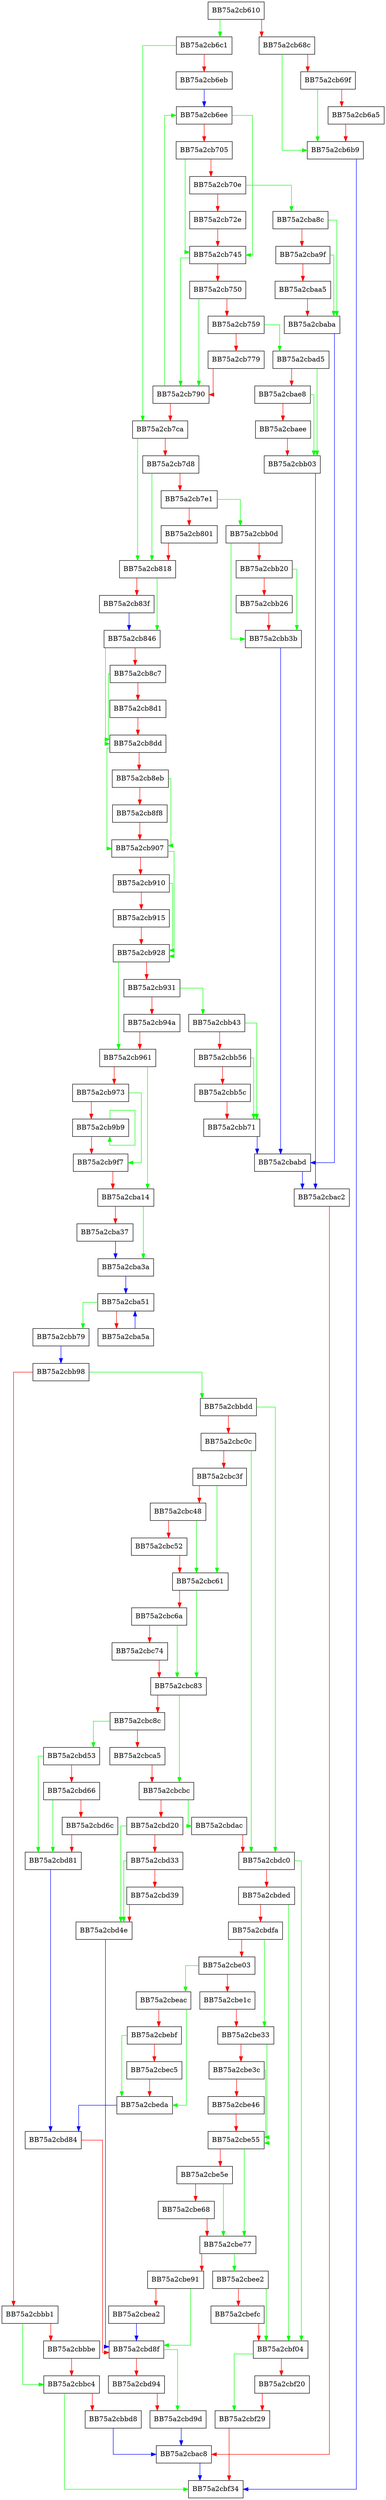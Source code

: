 digraph GetFromValidateTrustResult {
  node [shape="box"];
  graph [splines=ortho];
  BB75a2cb610 -> BB75a2cb6c1 [color="green"];
  BB75a2cb610 -> BB75a2cb68c [color="red"];
  BB75a2cb68c -> BB75a2cb6b9 [color="green"];
  BB75a2cb68c -> BB75a2cb69f [color="red"];
  BB75a2cb69f -> BB75a2cb6b9 [color="green"];
  BB75a2cb69f -> BB75a2cb6a5 [color="red"];
  BB75a2cb6a5 -> BB75a2cb6b9 [color="red"];
  BB75a2cb6b9 -> BB75a2cbf34 [color="blue"];
  BB75a2cb6c1 -> BB75a2cb7ca [color="green"];
  BB75a2cb6c1 -> BB75a2cb6eb [color="red"];
  BB75a2cb6eb -> BB75a2cb6ee [color="blue"];
  BB75a2cb6ee -> BB75a2cb745 [color="green"];
  BB75a2cb6ee -> BB75a2cb705 [color="red"];
  BB75a2cb705 -> BB75a2cb745 [color="green"];
  BB75a2cb705 -> BB75a2cb70e [color="red"];
  BB75a2cb70e -> BB75a2cba8c [color="green"];
  BB75a2cb70e -> BB75a2cb72e [color="red"];
  BB75a2cb72e -> BB75a2cb745 [color="red"];
  BB75a2cb745 -> BB75a2cb790 [color="green"];
  BB75a2cb745 -> BB75a2cb750 [color="red"];
  BB75a2cb750 -> BB75a2cb790 [color="green"];
  BB75a2cb750 -> BB75a2cb759 [color="red"];
  BB75a2cb759 -> BB75a2cbad5 [color="green"];
  BB75a2cb759 -> BB75a2cb779 [color="red"];
  BB75a2cb779 -> BB75a2cb790 [color="red"];
  BB75a2cb790 -> BB75a2cb6ee [color="green"];
  BB75a2cb790 -> BB75a2cb7ca [color="red"];
  BB75a2cb7ca -> BB75a2cb818 [color="green"];
  BB75a2cb7ca -> BB75a2cb7d8 [color="red"];
  BB75a2cb7d8 -> BB75a2cb818 [color="green"];
  BB75a2cb7d8 -> BB75a2cb7e1 [color="red"];
  BB75a2cb7e1 -> BB75a2cbb0d [color="green"];
  BB75a2cb7e1 -> BB75a2cb801 [color="red"];
  BB75a2cb801 -> BB75a2cb818 [color="red"];
  BB75a2cb818 -> BB75a2cb846 [color="green"];
  BB75a2cb818 -> BB75a2cb83f [color="red"];
  BB75a2cb83f -> BB75a2cb846 [color="blue"];
  BB75a2cb846 -> BB75a2cb8dd [color="green"];
  BB75a2cb846 -> BB75a2cb8c7 [color="red"];
  BB75a2cb8c7 -> BB75a2cb8dd [color="green"];
  BB75a2cb8c7 -> BB75a2cb8d1 [color="red"];
  BB75a2cb8d1 -> BB75a2cb8dd [color="red"];
  BB75a2cb8dd -> BB75a2cb907 [color="green"];
  BB75a2cb8dd -> BB75a2cb8eb [color="red"];
  BB75a2cb8eb -> BB75a2cb907 [color="green"];
  BB75a2cb8eb -> BB75a2cb8f8 [color="red"];
  BB75a2cb8f8 -> BB75a2cb907 [color="red"];
  BB75a2cb907 -> BB75a2cb928 [color="green"];
  BB75a2cb907 -> BB75a2cb910 [color="red"];
  BB75a2cb910 -> BB75a2cb928 [color="green"];
  BB75a2cb910 -> BB75a2cb915 [color="red"];
  BB75a2cb915 -> BB75a2cb928 [color="red"];
  BB75a2cb928 -> BB75a2cb961 [color="green"];
  BB75a2cb928 -> BB75a2cb931 [color="red"];
  BB75a2cb931 -> BB75a2cbb43 [color="green"];
  BB75a2cb931 -> BB75a2cb94a [color="red"];
  BB75a2cb94a -> BB75a2cb961 [color="red"];
  BB75a2cb961 -> BB75a2cba14 [color="green"];
  BB75a2cb961 -> BB75a2cb973 [color="red"];
  BB75a2cb973 -> BB75a2cb9f7 [color="green"];
  BB75a2cb973 -> BB75a2cb9b9 [color="red"];
  BB75a2cb9b9 -> BB75a2cb9b9 [color="green"];
  BB75a2cb9b9 -> BB75a2cb9f7 [color="red"];
  BB75a2cb9f7 -> BB75a2cba14 [color="red"];
  BB75a2cba14 -> BB75a2cba3a [color="green"];
  BB75a2cba14 -> BB75a2cba37 [color="red"];
  BB75a2cba37 -> BB75a2cba3a [color="blue"];
  BB75a2cba3a -> BB75a2cba51 [color="blue"];
  BB75a2cba51 -> BB75a2cbb79 [color="green"];
  BB75a2cba51 -> BB75a2cba5a [color="red"];
  BB75a2cba5a -> BB75a2cba51 [color="blue"];
  BB75a2cba8c -> BB75a2cbaba [color="green"];
  BB75a2cba8c -> BB75a2cba9f [color="red"];
  BB75a2cba9f -> BB75a2cbaba [color="green"];
  BB75a2cba9f -> BB75a2cbaa5 [color="red"];
  BB75a2cbaa5 -> BB75a2cbaba [color="red"];
  BB75a2cbaba -> BB75a2cbabd [color="blue"];
  BB75a2cbabd -> BB75a2cbac2 [color="blue"];
  BB75a2cbac2 -> BB75a2cbac8 [color="red"];
  BB75a2cbac8 -> BB75a2cbf34 [color="blue"];
  BB75a2cbad5 -> BB75a2cbb03 [color="green"];
  BB75a2cbad5 -> BB75a2cbae8 [color="red"];
  BB75a2cbae8 -> BB75a2cbb03 [color="green"];
  BB75a2cbae8 -> BB75a2cbaee [color="red"];
  BB75a2cbaee -> BB75a2cbb03 [color="red"];
  BB75a2cbb03 -> BB75a2cbac2 [color="blue"];
  BB75a2cbb0d -> BB75a2cbb3b [color="green"];
  BB75a2cbb0d -> BB75a2cbb20 [color="red"];
  BB75a2cbb20 -> BB75a2cbb3b [color="green"];
  BB75a2cbb20 -> BB75a2cbb26 [color="red"];
  BB75a2cbb26 -> BB75a2cbb3b [color="red"];
  BB75a2cbb3b -> BB75a2cbabd [color="blue"];
  BB75a2cbb43 -> BB75a2cbb71 [color="green"];
  BB75a2cbb43 -> BB75a2cbb56 [color="red"];
  BB75a2cbb56 -> BB75a2cbb71 [color="green"];
  BB75a2cbb56 -> BB75a2cbb5c [color="red"];
  BB75a2cbb5c -> BB75a2cbb71 [color="red"];
  BB75a2cbb71 -> BB75a2cbabd [color="blue"];
  BB75a2cbb79 -> BB75a2cbb98 [color="blue"];
  BB75a2cbb98 -> BB75a2cbbdd [color="green"];
  BB75a2cbb98 -> BB75a2cbbb1 [color="red"];
  BB75a2cbbb1 -> BB75a2cbbc4 [color="green"];
  BB75a2cbbb1 -> BB75a2cbbbe [color="red"];
  BB75a2cbbbe -> BB75a2cbbc4 [color="red"];
  BB75a2cbbc4 -> BB75a2cbf34 [color="green"];
  BB75a2cbbc4 -> BB75a2cbbd8 [color="red"];
  BB75a2cbbd8 -> BB75a2cbac8 [color="blue"];
  BB75a2cbbdd -> BB75a2cbdc0 [color="green"];
  BB75a2cbbdd -> BB75a2cbc0c [color="red"];
  BB75a2cbc0c -> BB75a2cbdc0 [color="green"];
  BB75a2cbc0c -> BB75a2cbc3f [color="red"];
  BB75a2cbc3f -> BB75a2cbc61 [color="green"];
  BB75a2cbc3f -> BB75a2cbc48 [color="red"];
  BB75a2cbc48 -> BB75a2cbc61 [color="green"];
  BB75a2cbc48 -> BB75a2cbc52 [color="red"];
  BB75a2cbc52 -> BB75a2cbc61 [color="red"];
  BB75a2cbc61 -> BB75a2cbc83 [color="green"];
  BB75a2cbc61 -> BB75a2cbc6a [color="red"];
  BB75a2cbc6a -> BB75a2cbc83 [color="green"];
  BB75a2cbc6a -> BB75a2cbc74 [color="red"];
  BB75a2cbc74 -> BB75a2cbc83 [color="red"];
  BB75a2cbc83 -> BB75a2cbcbc [color="green"];
  BB75a2cbc83 -> BB75a2cbc8c [color="red"];
  BB75a2cbc8c -> BB75a2cbd53 [color="green"];
  BB75a2cbc8c -> BB75a2cbca5 [color="red"];
  BB75a2cbca5 -> BB75a2cbcbc [color="red"];
  BB75a2cbcbc -> BB75a2cbdac [color="green"];
  BB75a2cbcbc -> BB75a2cbd20 [color="red"];
  BB75a2cbd20 -> BB75a2cbd4e [color="green"];
  BB75a2cbd20 -> BB75a2cbd33 [color="red"];
  BB75a2cbd33 -> BB75a2cbd4e [color="green"];
  BB75a2cbd33 -> BB75a2cbd39 [color="red"];
  BB75a2cbd39 -> BB75a2cbd4e [color="red"];
  BB75a2cbd4e -> BB75a2cbd8f [color="blue"];
  BB75a2cbd53 -> BB75a2cbd81 [color="green"];
  BB75a2cbd53 -> BB75a2cbd66 [color="red"];
  BB75a2cbd66 -> BB75a2cbd81 [color="green"];
  BB75a2cbd66 -> BB75a2cbd6c [color="red"];
  BB75a2cbd6c -> BB75a2cbd81 [color="red"];
  BB75a2cbd81 -> BB75a2cbd84 [color="blue"];
  BB75a2cbd84 -> BB75a2cbd8f [color="red"];
  BB75a2cbd8f -> BB75a2cbd9d [color="green"];
  BB75a2cbd8f -> BB75a2cbd94 [color="red"];
  BB75a2cbd94 -> BB75a2cbd9d [color="red"];
  BB75a2cbd9d -> BB75a2cbac8 [color="blue"];
  BB75a2cbdac -> BB75a2cbdc0 [color="red"];
  BB75a2cbdc0 -> BB75a2cbf04 [color="green"];
  BB75a2cbdc0 -> BB75a2cbded [color="red"];
  BB75a2cbded -> BB75a2cbf04 [color="green"];
  BB75a2cbded -> BB75a2cbdfa [color="red"];
  BB75a2cbdfa -> BB75a2cbe33 [color="green"];
  BB75a2cbdfa -> BB75a2cbe03 [color="red"];
  BB75a2cbe03 -> BB75a2cbeac [color="green"];
  BB75a2cbe03 -> BB75a2cbe1c [color="red"];
  BB75a2cbe1c -> BB75a2cbe33 [color="red"];
  BB75a2cbe33 -> BB75a2cbe55 [color="green"];
  BB75a2cbe33 -> BB75a2cbe3c [color="red"];
  BB75a2cbe3c -> BB75a2cbe55 [color="green"];
  BB75a2cbe3c -> BB75a2cbe46 [color="red"];
  BB75a2cbe46 -> BB75a2cbe55 [color="red"];
  BB75a2cbe55 -> BB75a2cbe77 [color="green"];
  BB75a2cbe55 -> BB75a2cbe5e [color="red"];
  BB75a2cbe5e -> BB75a2cbe77 [color="green"];
  BB75a2cbe5e -> BB75a2cbe68 [color="red"];
  BB75a2cbe68 -> BB75a2cbe77 [color="red"];
  BB75a2cbe77 -> BB75a2cbee2 [color="green"];
  BB75a2cbe77 -> BB75a2cbe91 [color="red"];
  BB75a2cbe91 -> BB75a2cbd8f [color="green"];
  BB75a2cbe91 -> BB75a2cbea2 [color="red"];
  BB75a2cbea2 -> BB75a2cbd8f [color="blue"];
  BB75a2cbeac -> BB75a2cbeda [color="green"];
  BB75a2cbeac -> BB75a2cbebf [color="red"];
  BB75a2cbebf -> BB75a2cbeda [color="green"];
  BB75a2cbebf -> BB75a2cbec5 [color="red"];
  BB75a2cbec5 -> BB75a2cbeda [color="red"];
  BB75a2cbeda -> BB75a2cbd84 [color="blue"];
  BB75a2cbee2 -> BB75a2cbf04 [color="green"];
  BB75a2cbee2 -> BB75a2cbefc [color="red"];
  BB75a2cbefc -> BB75a2cbf04 [color="red"];
  BB75a2cbf04 -> BB75a2cbf29 [color="green"];
  BB75a2cbf04 -> BB75a2cbf20 [color="red"];
  BB75a2cbf20 -> BB75a2cbf29 [color="red"];
  BB75a2cbf29 -> BB75a2cbf34 [color="red"];
}